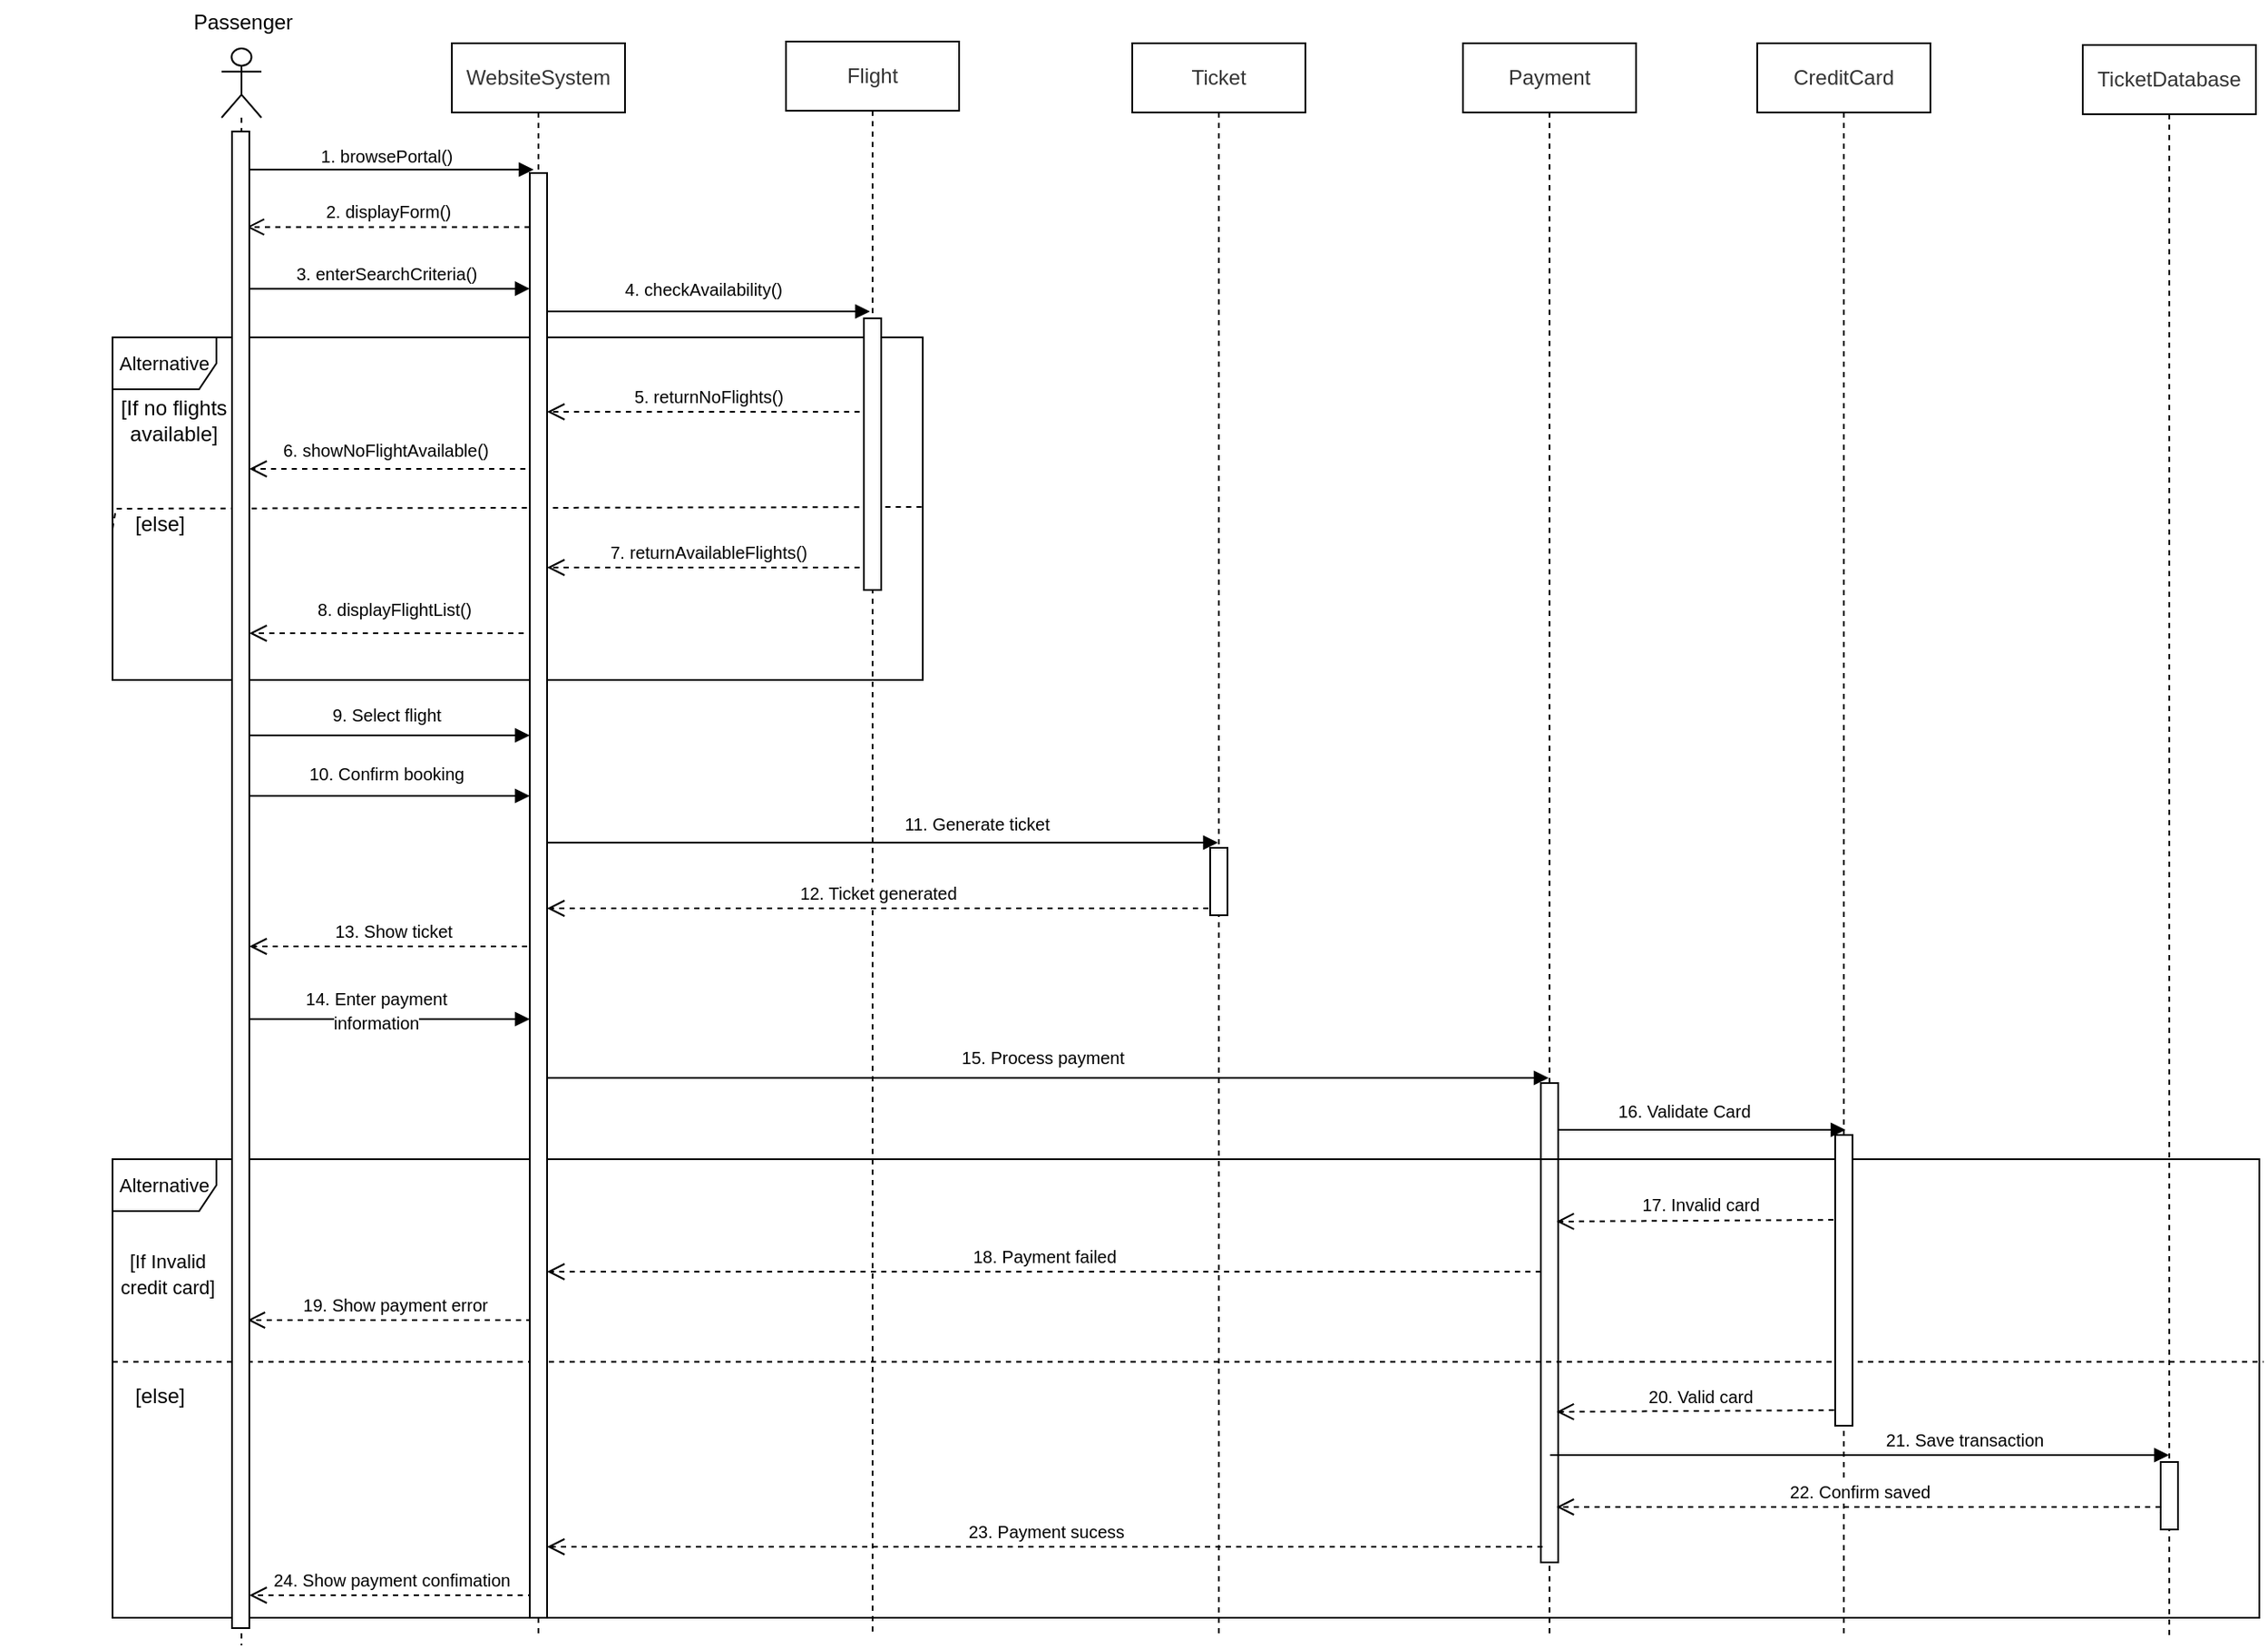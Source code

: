 <mxfile version="27.0.6">
  <diagram name="Trang-1" id="38dmggVH66tuHzQIOLpA">
    <mxGraphModel dx="681" dy="310" grid="1" gridSize="10" guides="1" tooltips="1" connect="1" arrows="1" fold="1" page="1" pageScale="1" pageWidth="827" pageHeight="1169" math="0" shadow="0">
      <root>
        <mxCell id="0" />
        <mxCell id="1" parent="0" />
        <mxCell id="98odkiESlzDf9y3A8ELY-1" value="&lt;span style=&quot;color: rgb(51, 51, 51); font-family: arial, sans-serif; text-wrap-mode: nowrap; background-color: rgb(255, 255, 255);&quot;&gt;&lt;font style=&quot;font-size: 12px;&quot;&gt;Flight&lt;/font&gt;&lt;/span&gt;" style="shape=umlLifeline;perimeter=lifelinePerimeter;whiteSpace=wrap;html=1;container=1;dropTarget=0;collapsible=0;recursiveResize=0;outlineConnect=0;portConstraint=eastwest;newEdgeStyle={&quot;curved&quot;:0,&quot;rounded&quot;:0};" vertex="1" parent="1">
          <mxGeometry x="734" y="304" width="100" height="922" as="geometry" />
        </mxCell>
        <mxCell id="98odkiESlzDf9y3A8ELY-2" value="&lt;span style=&quot;color: rgb(51, 51, 51); font-family: arial, sans-serif; text-wrap-mode: nowrap; background-color: rgb(255, 255, 255);&quot;&gt;&lt;font style=&quot;font-size: 12px;&quot;&gt;WebsiteSystem&lt;/font&gt;&lt;/span&gt;" style="shape=umlLifeline;perimeter=lifelinePerimeter;whiteSpace=wrap;html=1;container=1;dropTarget=0;collapsible=0;recursiveResize=0;outlineConnect=0;portConstraint=eastwest;newEdgeStyle={&quot;curved&quot;:0,&quot;rounded&quot;:0};" vertex="1" parent="1">
          <mxGeometry x="541" y="305" width="100" height="922" as="geometry" />
        </mxCell>
        <mxCell id="98odkiESlzDf9y3A8ELY-3" value="&lt;span style=&quot;color: rgb(51, 51, 51); font-family: arial, sans-serif; text-wrap-mode: nowrap; background-color: rgb(255, 255, 255);&quot;&gt;&lt;font style=&quot;font-size: 12px;&quot;&gt;Ticket&lt;/font&gt;&lt;/span&gt;" style="shape=umlLifeline;perimeter=lifelinePerimeter;whiteSpace=wrap;html=1;container=1;dropTarget=0;collapsible=0;recursiveResize=0;outlineConnect=0;portConstraint=eastwest;newEdgeStyle={&quot;curved&quot;:0,&quot;rounded&quot;:0};" vertex="1" parent="1">
          <mxGeometry x="934" y="305" width="100" height="920" as="geometry" />
        </mxCell>
        <mxCell id="98odkiESlzDf9y3A8ELY-4" value="" style="html=1;points=[[0,0,0,0,5],[0,1,0,0,-5],[1,0,0,0,5],[1,1,0,0,-5]];perimeter=orthogonalPerimeter;outlineConnect=0;targetShapes=umlLifeline;portConstraint=eastwest;newEdgeStyle={&quot;curved&quot;:0,&quot;rounded&quot;:0};" vertex="1" parent="98odkiESlzDf9y3A8ELY-3">
          <mxGeometry x="45" y="465" width="10" height="39" as="geometry" />
        </mxCell>
        <mxCell id="98odkiESlzDf9y3A8ELY-5" value="&lt;span style=&quot;color: rgb(51, 51, 51); font-family: arial, sans-serif; text-wrap-mode: nowrap; background-color: rgb(255, 255, 255);&quot;&gt;&lt;font style=&quot;font-size: 12px;&quot;&gt;Payment&lt;/font&gt;&lt;/span&gt;" style="shape=umlLifeline;perimeter=lifelinePerimeter;whiteSpace=wrap;html=1;container=1;dropTarget=0;collapsible=0;recursiveResize=0;outlineConnect=0;portConstraint=eastwest;newEdgeStyle={&quot;curved&quot;:0,&quot;rounded&quot;:0};" vertex="1" parent="1">
          <mxGeometry x="1125" y="305" width="100" height="920" as="geometry" />
        </mxCell>
        <mxCell id="98odkiESlzDf9y3A8ELY-6" value="" style="html=1;points=[[0,0,0,0,5],[0,1,0,0,-5],[1,0,0,0,5],[1,1,0,0,-5]];perimeter=orthogonalPerimeter;outlineConnect=0;targetShapes=umlLifeline;portConstraint=eastwest;newEdgeStyle={&quot;curved&quot;:0,&quot;rounded&quot;:0};" vertex="1" parent="98odkiESlzDf9y3A8ELY-5">
          <mxGeometry x="45" y="601" width="10" height="277" as="geometry" />
        </mxCell>
        <mxCell id="98odkiESlzDf9y3A8ELY-7" value="&lt;span style=&quot;color: rgb(51, 51, 51); font-family: arial, sans-serif; text-wrap-mode: nowrap; background-color: rgb(255, 255, 255);&quot;&gt;&lt;font style=&quot;font-size: 12px;&quot;&gt;CreditCard&lt;/font&gt;&lt;/span&gt;" style="shape=umlLifeline;perimeter=lifelinePerimeter;whiteSpace=wrap;html=1;container=1;dropTarget=0;collapsible=0;recursiveResize=0;outlineConnect=0;portConstraint=eastwest;newEdgeStyle={&quot;curved&quot;:0,&quot;rounded&quot;:0};" vertex="1" parent="1">
          <mxGeometry x="1295" y="305" width="100" height="921" as="geometry" />
        </mxCell>
        <mxCell id="98odkiESlzDf9y3A8ELY-8" value="&lt;span style=&quot;color: rgb(51, 51, 51); font-family: arial, sans-serif; text-wrap-mode: nowrap; background-color: rgb(255, 255, 255);&quot;&gt;&lt;font style=&quot;font-size: 12px;&quot;&gt;TicketDatabase&lt;/font&gt;&lt;/span&gt;" style="shape=umlLifeline;perimeter=lifelinePerimeter;whiteSpace=wrap;html=1;container=1;dropTarget=0;collapsible=0;recursiveResize=0;outlineConnect=0;portConstraint=eastwest;newEdgeStyle={&quot;curved&quot;:0,&quot;rounded&quot;:0};" vertex="1" parent="1">
          <mxGeometry x="1483" y="306" width="100" height="921" as="geometry" />
        </mxCell>
        <mxCell id="98odkiESlzDf9y3A8ELY-9" value="" style="html=1;verticalAlign=bottom;endArrow=block;curved=0;rounded=0;" edge="1" parent="1">
          <mxGeometry x="-0.825" y="37" width="80" relative="1" as="geometry">
            <mxPoint x="417.75" y="378" as="sourcePoint" />
            <mxPoint x="588.25" y="378" as="targetPoint" />
            <mxPoint as="offset" />
          </mxGeometry>
        </mxCell>
        <mxCell id="98odkiESlzDf9y3A8ELY-10" value="&lt;font style=&quot;font-size: 10px;&quot;&gt;1. browsePortal()&lt;/font&gt;" style="text;html=1;align=center;verticalAlign=middle;whiteSpace=wrap;rounded=0;" vertex="1" parent="1">
          <mxGeometry x="442.5" y="362" width="121" height="16" as="geometry" />
        </mxCell>
        <mxCell id="98odkiESlzDf9y3A8ELY-11" value="" style="html=1;verticalAlign=bottom;endArrow=block;curved=0;rounded=0;" edge="1" parent="1" target="98odkiESlzDf9y3A8ELY-57">
          <mxGeometry x="-0.825" y="37" width="80" relative="1" as="geometry">
            <mxPoint x="415.5" y="446.83" as="sourcePoint" />
            <mxPoint x="579" y="447.12" as="targetPoint" />
            <mxPoint as="offset" />
          </mxGeometry>
        </mxCell>
        <mxCell id="98odkiESlzDf9y3A8ELY-12" value="&lt;font style=&quot;font-size: 10px;&quot;&gt;3. enterSearchCriteria()&lt;/font&gt;" style="text;html=1;align=center;verticalAlign=middle;whiteSpace=wrap;rounded=0;" vertex="1" parent="1">
          <mxGeometry x="434.5" y="430" width="137" height="16" as="geometry" />
        </mxCell>
        <mxCell id="98odkiESlzDf9y3A8ELY-13" value="" style="html=1;verticalAlign=bottom;endArrow=block;curved=0;rounded=0;" edge="1" parent="1">
          <mxGeometry x="-0.825" y="37" width="80" relative="1" as="geometry">
            <mxPoint x="591" y="460" as="sourcePoint" />
            <mxPoint x="782.5" y="460" as="targetPoint" />
            <mxPoint as="offset" />
          </mxGeometry>
        </mxCell>
        <mxCell id="98odkiESlzDf9y3A8ELY-14" value="&lt;font style=&quot;font-size: 10px;&quot;&gt;4. checkAvailability()&lt;/font&gt;" style="text;html=1;align=center;verticalAlign=middle;whiteSpace=wrap;rounded=0;" vertex="1" parent="1">
          <mxGeometry x="598" y="439" width="177" height="16" as="geometry" />
        </mxCell>
        <mxCell id="98odkiESlzDf9y3A8ELY-15" value="&lt;font style=&quot;font-size: 11px;&quot;&gt;Alternative&lt;/font&gt;" style="shape=umlFrame;whiteSpace=wrap;html=1;pointerEvents=0;" vertex="1" parent="1">
          <mxGeometry x="345" y="475" width="468" height="198" as="geometry" />
        </mxCell>
        <mxCell id="98odkiESlzDf9y3A8ELY-16" value="[If no flights available]" style="text;html=1;align=center;verticalAlign=middle;whiteSpace=wrap;rounded=0;" vertex="1" parent="1">
          <mxGeometry x="324" y="498" width="113" height="50" as="geometry" />
        </mxCell>
        <mxCell id="98odkiESlzDf9y3A8ELY-17" value="&lt;font style=&quot;font-size: 10px;&quot;&gt;5. returnNoFlights()&lt;/font&gt;" style="html=1;verticalAlign=bottom;endArrow=open;dashed=1;endSize=8;curved=0;rounded=0;" edge="1" parent="1" target="98odkiESlzDf9y3A8ELY-57">
          <mxGeometry relative="1" as="geometry">
            <mxPoint x="782.54" y="518" as="sourcePoint" />
            <mxPoint x="590.469" y="518" as="targetPoint" />
          </mxGeometry>
        </mxCell>
        <mxCell id="98odkiESlzDf9y3A8ELY-18" value="" style="html=1;verticalAlign=bottom;endArrow=open;dashed=1;endSize=8;curved=0;rounded=0;" edge="1" parent="1" target="98odkiESlzDf9y3A8ELY-55">
          <mxGeometry relative="1" as="geometry">
            <mxPoint x="589.5" y="551" as="sourcePoint" />
            <mxPoint x="418.499" y="551.21" as="targetPoint" />
          </mxGeometry>
        </mxCell>
        <mxCell id="98odkiESlzDf9y3A8ELY-19" value="&lt;font style=&quot;font-size: 10px;&quot;&gt;6. showNoFlightAvailable()&lt;/font&gt;" style="text;html=1;align=center;verticalAlign=middle;whiteSpace=wrap;rounded=0;" vertex="1" parent="1">
          <mxGeometry x="432" y="531" width="142" height="17" as="geometry" />
        </mxCell>
        <mxCell id="98odkiESlzDf9y3A8ELY-20" value="[else]" style="text;html=1;align=center;verticalAlign=middle;whiteSpace=wrap;rounded=0;" vertex="1" parent="1">
          <mxGeometry x="280" y="575" width="185" height="16" as="geometry" />
        </mxCell>
        <mxCell id="98odkiESlzDf9y3A8ELY-21" value="" style="endArrow=none;dashed=1;html=1;rounded=0;exitX=0;exitY=0.558;exitDx=0;exitDy=0;exitPerimeter=0;entryX=1.001;entryY=0.495;entryDx=0;entryDy=0;entryPerimeter=0;" edge="1" parent="1" source="98odkiESlzDf9y3A8ELY-15" target="98odkiESlzDf9y3A8ELY-15">
          <mxGeometry width="50" height="50" relative="1" as="geometry">
            <mxPoint x="345" y="574" as="sourcePoint" />
            <mxPoint x="800" y="574" as="targetPoint" />
            <Array as="points">
              <mxPoint x="347" y="574" />
            </Array>
          </mxGeometry>
        </mxCell>
        <mxCell id="98odkiESlzDf9y3A8ELY-22" value="&lt;font style=&quot;font-size: 10px;&quot;&gt;7. returnAvailableFlights()&lt;/font&gt;" style="html=1;verticalAlign=bottom;endArrow=open;dashed=1;endSize=8;curved=0;rounded=0;" edge="1" parent="1" target="98odkiESlzDf9y3A8ELY-57">
          <mxGeometry relative="1" as="geometry">
            <mxPoint x="782.54" y="608" as="sourcePoint" />
            <mxPoint x="590.469" y="608" as="targetPoint" />
          </mxGeometry>
        </mxCell>
        <mxCell id="98odkiESlzDf9y3A8ELY-23" value="" style="html=1;verticalAlign=bottom;endArrow=open;dashed=1;endSize=8;curved=0;rounded=0;" edge="1" parent="1" target="98odkiESlzDf9y3A8ELY-55">
          <mxGeometry relative="1" as="geometry">
            <mxPoint x="588.5" y="646" as="sourcePoint" />
            <mxPoint x="417.499" y="646.21" as="targetPoint" />
          </mxGeometry>
        </mxCell>
        <mxCell id="98odkiESlzDf9y3A8ELY-24" value="&lt;span style=&quot;font-size: 10px;&quot;&gt;8. displayFlightList()&lt;/span&gt;" style="text;html=1;align=center;verticalAlign=middle;whiteSpace=wrap;rounded=0;" vertex="1" parent="1">
          <mxGeometry x="437" y="623" width="142" height="17" as="geometry" />
        </mxCell>
        <mxCell id="98odkiESlzDf9y3A8ELY-25" value="" style="html=1;verticalAlign=bottom;endArrow=block;curved=0;rounded=0;" edge="1" parent="1">
          <mxGeometry x="-0.825" y="37" width="80" relative="1" as="geometry">
            <mxPoint x="415" y="705" as="sourcePoint" />
            <mxPoint x="586" y="705" as="targetPoint" />
            <mxPoint as="offset" />
          </mxGeometry>
        </mxCell>
        <mxCell id="98odkiESlzDf9y3A8ELY-26" value="&lt;font style=&quot;font-size: 10px;&quot;&gt;9. Select flight&lt;/font&gt;" style="text;html=1;align=center;verticalAlign=middle;whiteSpace=wrap;rounded=0;" vertex="1" parent="1">
          <mxGeometry x="442.5" y="685" width="121" height="16" as="geometry" />
        </mxCell>
        <mxCell id="98odkiESlzDf9y3A8ELY-27" value="" style="html=1;verticalAlign=bottom;endArrow=block;curved=0;rounded=0;" edge="1" parent="1">
          <mxGeometry x="-0.825" y="37" width="80" relative="1" as="geometry">
            <mxPoint x="415" y="740" as="sourcePoint" />
            <mxPoint x="586" y="740" as="targetPoint" />
            <mxPoint as="offset" />
          </mxGeometry>
        </mxCell>
        <mxCell id="98odkiESlzDf9y3A8ELY-28" value="&lt;font style=&quot;font-size: 10px;&quot;&gt;10. Confirm booking&lt;/font&gt;" style="text;html=1;align=center;verticalAlign=middle;whiteSpace=wrap;rounded=0;" vertex="1" parent="1">
          <mxGeometry x="442.5" y="719" width="121" height="16" as="geometry" />
        </mxCell>
        <mxCell id="98odkiESlzDf9y3A8ELY-29" value="" style="html=1;verticalAlign=bottom;endArrow=block;curved=0;rounded=0;" edge="1" parent="1" target="98odkiESlzDf9y3A8ELY-3">
          <mxGeometry x="-0.825" y="37" width="80" relative="1" as="geometry">
            <mxPoint x="591" y="767" as="sourcePoint" />
            <mxPoint x="762" y="767" as="targetPoint" />
            <mxPoint as="offset" />
          </mxGeometry>
        </mxCell>
        <mxCell id="98odkiESlzDf9y3A8ELY-30" value="&lt;font style=&quot;font-size: 10px;&quot;&gt;11. Generate ticket&lt;/font&gt;" style="text;html=1;align=center;verticalAlign=middle;whiteSpace=wrap;rounded=0;" vertex="1" parent="1">
          <mxGeometry x="750" y="748" width="189" height="16" as="geometry" />
        </mxCell>
        <mxCell id="98odkiESlzDf9y3A8ELY-31" value="&lt;font style=&quot;font-size: 10px;&quot;&gt;12. Ticket generated&lt;/font&gt;" style="html=1;verticalAlign=bottom;endArrow=open;dashed=1;endSize=8;curved=0;rounded=0;" edge="1" parent="1" target="98odkiESlzDf9y3A8ELY-57">
          <mxGeometry relative="1" as="geometry">
            <mxPoint x="978" y="805" as="sourcePoint" />
            <mxPoint x="790.999" y="798" as="targetPoint" />
            <Array as="points">
              <mxPoint x="958" y="805" />
            </Array>
          </mxGeometry>
        </mxCell>
        <mxCell id="98odkiESlzDf9y3A8ELY-32" value="&lt;font style=&quot;font-size: 10px;&quot;&gt;13. Show ticket&lt;/font&gt;" style="html=1;verticalAlign=bottom;endArrow=open;dashed=1;endSize=8;curved=0;rounded=0;" edge="1" parent="1" source="98odkiESlzDf9y3A8ELY-2" target="98odkiESlzDf9y3A8ELY-55">
          <mxGeometry relative="1" as="geometry">
            <mxPoint x="611.07" y="827" as="sourcePoint" />
            <mxPoint x="428" y="827" as="targetPoint" />
            <Array as="points">
              <mxPoint x="441" y="827" />
            </Array>
          </mxGeometry>
        </mxCell>
        <mxCell id="98odkiESlzDf9y3A8ELY-33" value="" style="html=1;verticalAlign=bottom;endArrow=block;curved=0;rounded=0;" edge="1" parent="1">
          <mxGeometry x="-0.825" y="37" width="80" relative="1" as="geometry">
            <mxPoint x="415" y="869" as="sourcePoint" />
            <mxPoint x="586" y="869" as="targetPoint" />
            <mxPoint as="offset" />
          </mxGeometry>
        </mxCell>
        <mxCell id="98odkiESlzDf9y3A8ELY-34" value="&lt;div style=&quot;text-align: center;&quot;&gt;&lt;span style=&quot;color: light-dark(rgb(0, 0, 0), rgb(255, 255, 255)); text-wrap-mode: nowrap; background-color: rgb(255, 255, 255);&quot;&gt;&lt;font style=&quot;font-size: 10px;&quot;&gt;14. Enter payment information&lt;/font&gt;&lt;/span&gt;&lt;/div&gt;" style="text;whiteSpace=wrap;html=1;" vertex="1" parent="1">
          <mxGeometry x="437" y="843" width="119" height="22" as="geometry" />
        </mxCell>
        <mxCell id="98odkiESlzDf9y3A8ELY-35" value="" style="html=1;verticalAlign=bottom;endArrow=block;curved=0;rounded=0;" edge="1" parent="1" target="98odkiESlzDf9y3A8ELY-5">
          <mxGeometry x="-0.825" y="37" width="80" relative="1" as="geometry">
            <mxPoint x="591" y="903" as="sourcePoint" />
            <mxPoint x="762" y="903" as="targetPoint" />
            <mxPoint as="offset" />
          </mxGeometry>
        </mxCell>
        <mxCell id="98odkiESlzDf9y3A8ELY-36" value="&lt;font style=&quot;font-size: 10px;&quot;&gt;15. Process payment&lt;/font&gt;" style="text;html=1;align=center;verticalAlign=middle;whiteSpace=wrap;rounded=0;" vertex="1" parent="1">
          <mxGeometry x="788" y="883" width="189" height="16" as="geometry" />
        </mxCell>
        <mxCell id="98odkiESlzDf9y3A8ELY-37" value="" style="html=1;verticalAlign=bottom;endArrow=block;curved=0;rounded=0;" edge="1" parent="1" source="98odkiESlzDf9y3A8ELY-6">
          <mxGeometry x="-0.825" y="37" width="80" relative="1" as="geometry">
            <mxPoint x="1175" y="933" as="sourcePoint" />
            <mxPoint x="1346" y="933" as="targetPoint" />
            <mxPoint as="offset" />
          </mxGeometry>
        </mxCell>
        <mxCell id="98odkiESlzDf9y3A8ELY-38" value="&lt;font style=&quot;font-size: 10px;&quot;&gt;16. Validate Card&lt;/font&gt;" style="text;html=1;align=center;verticalAlign=middle;whiteSpace=wrap;rounded=0;" vertex="1" parent="1">
          <mxGeometry x="1175" y="914" width="156" height="16" as="geometry" />
        </mxCell>
        <mxCell id="98odkiESlzDf9y3A8ELY-39" value="&lt;font style=&quot;font-size: 11px;&quot;&gt;Alternative&lt;/font&gt;" style="shape=umlFrame;whiteSpace=wrap;html=1;pointerEvents=0;" vertex="1" parent="1">
          <mxGeometry x="345" y="950" width="1240" height="265" as="geometry" />
        </mxCell>
        <mxCell id="98odkiESlzDf9y3A8ELY-40" value="" style="endArrow=none;dashed=1;html=1;rounded=0;entryX=1.002;entryY=0.442;entryDx=0;entryDy=0;entryPerimeter=0;exitX=0;exitY=0.442;exitDx=0;exitDy=0;exitPerimeter=0;" edge="1" parent="1" source="98odkiESlzDf9y3A8ELY-39" target="98odkiESlzDf9y3A8ELY-39">
          <mxGeometry width="50" height="50" relative="1" as="geometry">
            <mxPoint x="339" y="1064" as="sourcePoint" />
            <mxPoint x="1580" y="1056" as="targetPoint" />
          </mxGeometry>
        </mxCell>
        <mxCell id="98odkiESlzDf9y3A8ELY-41" value="&lt;font style=&quot;font-size: 11px;&quot;&gt;[If Invalid credit card]&lt;/font&gt;" style="text;html=1;align=center;verticalAlign=middle;whiteSpace=wrap;rounded=0;" vertex="1" parent="1">
          <mxGeometry x="340" y="975" width="74" height="81" as="geometry" />
        </mxCell>
        <mxCell id="98odkiESlzDf9y3A8ELY-42" value="[else]" style="text;html=1;align=center;verticalAlign=middle;whiteSpace=wrap;rounded=0;" vertex="1" parent="1">
          <mxGeometry x="318" y="1079" width="109" height="16" as="geometry" />
        </mxCell>
        <mxCell id="98odkiESlzDf9y3A8ELY-43" value="&lt;font style=&quot;font-size: 10px;&quot;&gt;17. Invalid card&lt;/font&gt;" style="html=1;verticalAlign=bottom;endArrow=open;dashed=1;endSize=8;curved=0;rounded=0;" edge="1" parent="1">
          <mxGeometry x="-0.003" relative="1" as="geometry">
            <mxPoint x="1345" y="985" as="sourcePoint" />
            <mxPoint x="1179" y="986" as="targetPoint" />
            <mxPoint as="offset" />
          </mxGeometry>
        </mxCell>
        <mxCell id="98odkiESlzDf9y3A8ELY-44" value="&lt;font style=&quot;font-size: 10px;&quot;&gt;18. Payment failed&lt;/font&gt;" style="html=1;verticalAlign=bottom;endArrow=open;dashed=1;endSize=8;curved=0;rounded=0;" edge="1" parent="1" target="98odkiESlzDf9y3A8ELY-57">
          <mxGeometry relative="1" as="geometry">
            <mxPoint x="1170" y="1015" as="sourcePoint" />
            <mxPoint x="590.63" y="1015.07" as="targetPoint" />
          </mxGeometry>
        </mxCell>
        <mxCell id="98odkiESlzDf9y3A8ELY-45" value="&lt;font style=&quot;font-size: 10px;&quot;&gt;19. Show payment error&lt;/font&gt;" style="html=1;verticalAlign=bottom;endArrow=open;dashed=1;endSize=8;curved=0;rounded=0;" edge="1" parent="1">
          <mxGeometry relative="1" as="geometry">
            <mxPoint x="593" y="1043" as="sourcePoint" />
            <mxPoint x="423" y="1043" as="targetPoint" />
          </mxGeometry>
        </mxCell>
        <mxCell id="98odkiESlzDf9y3A8ELY-46" value="&lt;font style=&quot;font-size: 10px;&quot;&gt;20. Valid card&lt;/font&gt;" style="html=1;verticalAlign=bottom;endArrow=open;dashed=1;endSize=8;curved=0;rounded=0;" edge="1" parent="1">
          <mxGeometry x="0.004" relative="1" as="geometry">
            <mxPoint x="1345.33" y="1095" as="sourcePoint" />
            <mxPoint x="1179" y="1096" as="targetPoint" />
            <mxPoint as="offset" />
          </mxGeometry>
        </mxCell>
        <mxCell id="98odkiESlzDf9y3A8ELY-47" value="" style="html=1;verticalAlign=bottom;endArrow=block;curved=0;rounded=0;" edge="1" parent="1">
          <mxGeometry x="-0.825" y="37" width="80" relative="1" as="geometry">
            <mxPoint x="1175.33" y="1121" as="sourcePoint" />
            <mxPoint x="1532.83" y="1121" as="targetPoint" />
            <mxPoint as="offset" />
          </mxGeometry>
        </mxCell>
        <mxCell id="98odkiESlzDf9y3A8ELY-48" value="&lt;font style=&quot;font-size: 10px;&quot;&gt;21. Save transaction&lt;/font&gt;" style="text;html=1;align=center;verticalAlign=middle;whiteSpace=wrap;rounded=0;" vertex="1" parent="1">
          <mxGeometry x="1337" y="1104" width="156" height="16" as="geometry" />
        </mxCell>
        <mxCell id="98odkiESlzDf9y3A8ELY-49" value="&lt;font style=&quot;font-size: 10px;&quot;&gt;22. Confirm saved&lt;/font&gt;" style="html=1;verticalAlign=bottom;endArrow=open;dashed=1;endSize=8;curved=0;rounded=0;" edge="1" parent="1" source="98odkiESlzDf9y3A8ELY-61">
          <mxGeometry relative="1" as="geometry">
            <mxPoint x="1532.33" y="1152" as="sourcePoint" />
            <mxPoint x="1179" y="1151" as="targetPoint" />
          </mxGeometry>
        </mxCell>
        <mxCell id="98odkiESlzDf9y3A8ELY-50" value="&lt;font style=&quot;font-size: 10px;&quot;&gt;23. Payment sucess&lt;/font&gt;" style="html=1;verticalAlign=bottom;endArrow=open;dashed=1;endSize=8;curved=0;rounded=0;" edge="1" parent="1" target="98odkiESlzDf9y3A8ELY-57">
          <mxGeometry relative="1" as="geometry">
            <mxPoint x="1171" y="1174" as="sourcePoint" />
            <mxPoint x="590.63" y="1173" as="targetPoint" />
          </mxGeometry>
        </mxCell>
        <mxCell id="98odkiESlzDf9y3A8ELY-51" value="&lt;font style=&quot;font-size: 10px;&quot;&gt;24. Show payment confimation&lt;/font&gt;" style="html=1;verticalAlign=bottom;endArrow=open;dashed=1;endSize=8;curved=0;rounded=0;" edge="1" parent="1" target="98odkiESlzDf9y3A8ELY-55">
          <mxGeometry relative="1" as="geometry">
            <mxPoint x="588" y="1202" as="sourcePoint" />
            <mxPoint x="418" y="1202" as="targetPoint" />
          </mxGeometry>
        </mxCell>
        <mxCell id="98odkiESlzDf9y3A8ELY-52" value="" style="html=1;verticalAlign=bottom;endArrow=open;dashed=1;endSize=8;curved=0;rounded=0;" edge="1" parent="1" source="98odkiESlzDf9y3A8ELY-57">
          <mxGeometry relative="1" as="geometry">
            <mxPoint x="590" y="410" as="sourcePoint" />
            <mxPoint x="422.5" y="411.21" as="targetPoint" />
          </mxGeometry>
        </mxCell>
        <mxCell id="98odkiESlzDf9y3A8ELY-53" value="&lt;font style=&quot;font-size: 10px;&quot;&gt;2. displayForm()&lt;/font&gt;" style="text;html=1;align=center;verticalAlign=middle;whiteSpace=wrap;rounded=0;" vertex="1" parent="1">
          <mxGeometry x="423" y="394" width="163" height="16" as="geometry" />
        </mxCell>
        <mxCell id="98odkiESlzDf9y3A8ELY-54" value="" style="shape=umlLifeline;perimeter=lifelinePerimeter;whiteSpace=wrap;html=1;container=1;dropTarget=0;collapsible=0;recursiveResize=0;outlineConnect=0;portConstraint=eastwest;newEdgeStyle={&quot;curved&quot;:0,&quot;rounded&quot;:0};participant=umlActor;" vertex="1" parent="1">
          <mxGeometry x="408" y="308" width="23" height="923" as="geometry" />
        </mxCell>
        <mxCell id="98odkiESlzDf9y3A8ELY-55" value="" style="html=1;points=[[0,0,0,0,5],[0,1,0,0,-5],[1,0,0,0,5],[1,1,0,0,-5]];perimeter=orthogonalPerimeter;outlineConnect=0;targetShapes=umlLifeline;portConstraint=eastwest;newEdgeStyle={&quot;curved&quot;:0,&quot;rounded&quot;:0};" vertex="1" parent="98odkiESlzDf9y3A8ELY-54">
          <mxGeometry x="6" y="48" width="10" height="865" as="geometry" />
        </mxCell>
        <mxCell id="98odkiESlzDf9y3A8ELY-56" value="" style="html=1;verticalAlign=bottom;endArrow=open;dashed=1;endSize=8;curved=0;rounded=0;" edge="1" parent="1" source="98odkiESlzDf9y3A8ELY-2" target="98odkiESlzDf9y3A8ELY-57">
          <mxGeometry relative="1" as="geometry">
            <mxPoint x="591" y="411" as="sourcePoint" />
            <mxPoint x="422.5" y="411.21" as="targetPoint" />
          </mxGeometry>
        </mxCell>
        <mxCell id="98odkiESlzDf9y3A8ELY-57" value="" style="html=1;points=[[0,0,0,0,5],[0,1,0,0,-5],[1,0,0,0,5],[1,1,0,0,-5]];perimeter=orthogonalPerimeter;outlineConnect=0;targetShapes=umlLifeline;portConstraint=eastwest;newEdgeStyle={&quot;curved&quot;:0,&quot;rounded&quot;:0};" vertex="1" parent="1">
          <mxGeometry x="586" y="380" width="10" height="835" as="geometry" />
        </mxCell>
        <mxCell id="98odkiESlzDf9y3A8ELY-58" value="" style="html=1;points=[[0,0,0,0,5],[0,1,0,0,-5],[1,0,0,0,5],[1,1,0,0,-5]];perimeter=orthogonalPerimeter;outlineConnect=0;targetShapes=umlLifeline;portConstraint=eastwest;newEdgeStyle={&quot;curved&quot;:0,&quot;rounded&quot;:0};" vertex="1" parent="1">
          <mxGeometry x="779" y="464" width="10" height="157" as="geometry" />
        </mxCell>
        <mxCell id="98odkiESlzDf9y3A8ELY-59" value="" style="html=1;points=[[0,0,0,0,5],[0,1,0,0,-5],[1,0,0,0,5],[1,1,0,0,-5]];perimeter=orthogonalPerimeter;outlineConnect=0;targetShapes=umlLifeline;portConstraint=eastwest;newEdgeStyle={&quot;curved&quot;:0,&quot;rounded&quot;:0};" vertex="1" parent="1">
          <mxGeometry x="1340" y="936" width="10" height="168" as="geometry" />
        </mxCell>
        <mxCell id="98odkiESlzDf9y3A8ELY-60" value="" style="html=1;verticalAlign=bottom;endArrow=open;dashed=1;endSize=8;curved=0;rounded=0;" edge="1" parent="1" target="98odkiESlzDf9y3A8ELY-61">
          <mxGeometry relative="1" as="geometry">
            <mxPoint x="1532.33" y="1152" as="sourcePoint" />
            <mxPoint x="1179" y="1151" as="targetPoint" />
          </mxGeometry>
        </mxCell>
        <mxCell id="98odkiESlzDf9y3A8ELY-61" value="" style="html=1;points=[[0,0,0,0,5],[0,1,0,0,-5],[1,0,0,0,5],[1,1,0,0,-5]];perimeter=orthogonalPerimeter;outlineConnect=0;targetShapes=umlLifeline;portConstraint=eastwest;newEdgeStyle={&quot;curved&quot;:0,&quot;rounded&quot;:0};" vertex="1" parent="1">
          <mxGeometry x="1528" y="1125" width="10" height="39" as="geometry" />
        </mxCell>
        <mxCell id="98odkiESlzDf9y3A8ELY-62" value="Passenger" style="text;html=1;align=center;verticalAlign=middle;resizable=0;points=[];autosize=1;strokeColor=none;fillColor=none;" vertex="1" parent="1">
          <mxGeometry x="382.5" y="280" width="75" height="26" as="geometry" />
        </mxCell>
      </root>
    </mxGraphModel>
  </diagram>
</mxfile>
